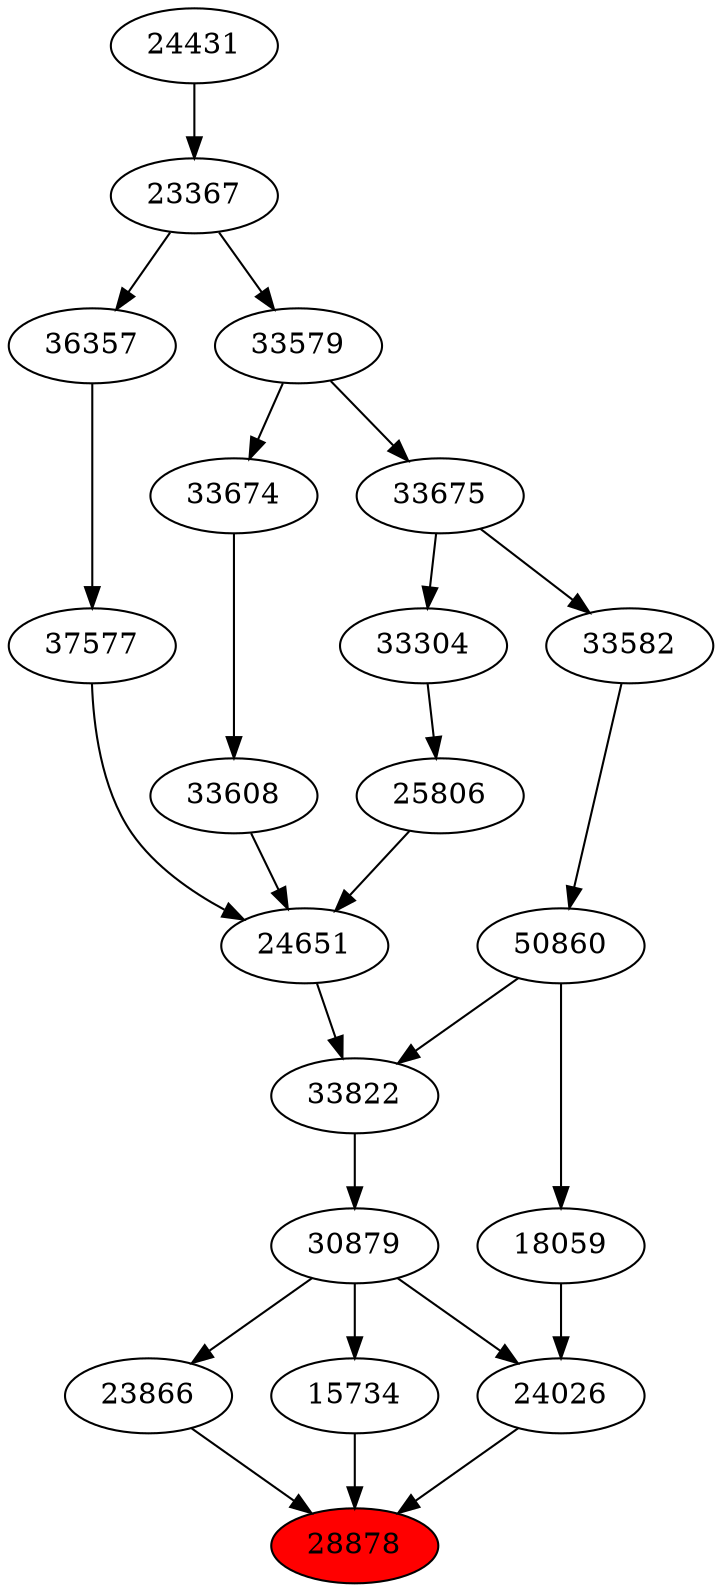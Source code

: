 strict digraph{ 
28878 [label="28878" fillcolor=red style=filled]
15734 -> 28878
24026 -> 28878
23866 -> 28878
15734 [label="15734"]
30879 -> 15734
24026 [label="24026"]
30879 -> 24026
18059 -> 24026
23866 [label="23866"]
30879 -> 23866
30879 [label="30879"]
33822 -> 30879
18059 [label="18059"]
50860 -> 18059
33822 [label="33822"]
24651 -> 33822
50860 -> 33822
50860 [label="50860"]
33582 -> 50860
24651 [label="24651"]
25806 -> 24651
33608 -> 24651
37577 -> 24651
33582 [label="33582"]
33675 -> 33582
25806 [label="25806"]
33304 -> 25806
33608 [label="33608"]
33674 -> 33608
37577 [label="37577"]
36357 -> 37577
33675 [label="33675"]
33579 -> 33675
33304 [label="33304"]
33675 -> 33304
33674 [label="33674"]
33579 -> 33674
36357 [label="36357"]
23367 -> 36357
33579 [label="33579"]
23367 -> 33579
23367 [label="23367"]
24431 -> 23367
24431 [label="24431"]
}